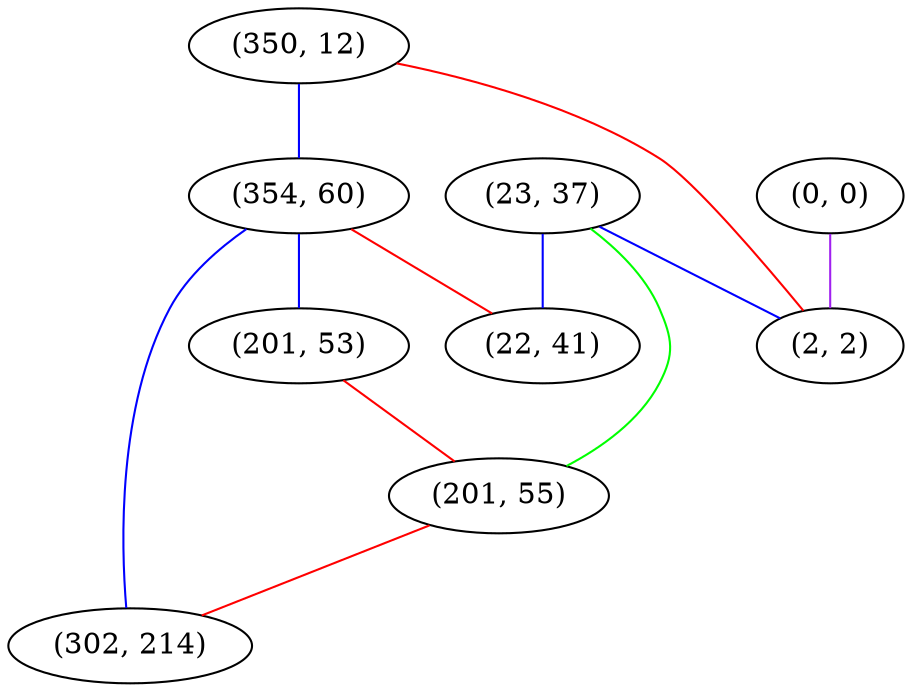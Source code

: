 graph "" {
"(350, 12)";
"(23, 37)";
"(354, 60)";
"(201, 53)";
"(201, 55)";
"(22, 41)";
"(0, 0)";
"(2, 2)";
"(302, 214)";
"(350, 12)" -- "(354, 60)"  [color=blue, key=0, weight=3];
"(350, 12)" -- "(2, 2)"  [color=red, key=0, weight=1];
"(23, 37)" -- "(22, 41)"  [color=blue, key=0, weight=3];
"(23, 37)" -- "(2, 2)"  [color=blue, key=0, weight=3];
"(23, 37)" -- "(201, 55)"  [color=green, key=0, weight=2];
"(354, 60)" -- "(22, 41)"  [color=red, key=0, weight=1];
"(354, 60)" -- "(302, 214)"  [color=blue, key=0, weight=3];
"(354, 60)" -- "(201, 53)"  [color=blue, key=0, weight=3];
"(201, 53)" -- "(201, 55)"  [color=red, key=0, weight=1];
"(201, 55)" -- "(302, 214)"  [color=red, key=0, weight=1];
"(0, 0)" -- "(2, 2)"  [color=purple, key=0, weight=4];
}
